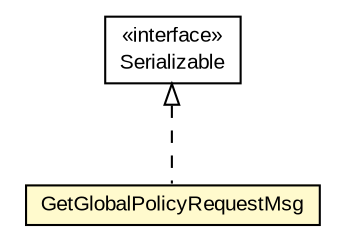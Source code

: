 #!/usr/local/bin/dot
#
# Class diagram 
# Generated by UMLGraph version R5_6-24-gf6e263 (http://www.umlgraph.org/)
#

digraph G {
	edge [fontname="arial",fontsize=10,labelfontname="arial",labelfontsize=10];
	node [fontname="arial",fontsize=10,shape=plaintext];
	nodesep=0.25;
	ranksep=0.5;
	// org.miloss.fgsms.services.interfaces.policyconfiguration.GetGlobalPolicyRequestMsg
	c482700 [label=<<table title="org.miloss.fgsms.services.interfaces.policyconfiguration.GetGlobalPolicyRequestMsg" border="0" cellborder="1" cellspacing="0" cellpadding="2" port="p" bgcolor="lemonChiffon" href="./GetGlobalPolicyRequestMsg.html">
		<tr><td><table border="0" cellspacing="0" cellpadding="1">
<tr><td align="center" balign="center"> GetGlobalPolicyRequestMsg </td></tr>
		</table></td></tr>
		</table>>, URL="./GetGlobalPolicyRequestMsg.html", fontname="arial", fontcolor="black", fontsize=10.0];
	//org.miloss.fgsms.services.interfaces.policyconfiguration.GetGlobalPolicyRequestMsg implements java.io.Serializable
	c483312:p -> c482700:p [dir=back,arrowtail=empty,style=dashed];
	// java.io.Serializable
	c483312 [label=<<table title="java.io.Serializable" border="0" cellborder="1" cellspacing="0" cellpadding="2" port="p" href="http://java.sun.com/j2se/1.4.2/docs/api/java/io/Serializable.html">
		<tr><td><table border="0" cellspacing="0" cellpadding="1">
<tr><td align="center" balign="center"> &#171;interface&#187; </td></tr>
<tr><td align="center" balign="center"> Serializable </td></tr>
		</table></td></tr>
		</table>>, URL="http://java.sun.com/j2se/1.4.2/docs/api/java/io/Serializable.html", fontname="arial", fontcolor="black", fontsize=10.0];
}

